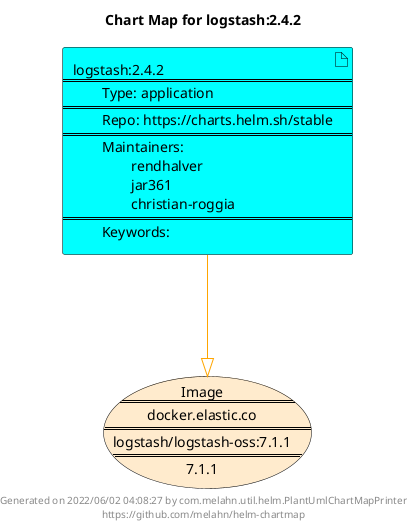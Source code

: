 @startuml
skinparam linetype ortho
skinparam backgroundColor white
skinparam usecaseBorderColor black
skinparam usecaseArrowColor LightSlateGray
skinparam artifactBorderColor black
skinparam artifactArrowColor LightSlateGray

title Chart Map for logstash:2.4.2

'There is one referenced Helm Chart
artifact "logstash:2.4.2\n====\n\tType: application\n====\n\tRepo: https://charts.helm.sh/stable\n====\n\tMaintainers: \n\t\trendhalver\n\t\tjar361\n\t\tchristian-roggia\n====\n\tKeywords: " as logstash_2_4_2 #Aqua

'There is one referenced Docker Image
usecase "Image\n====\ndocker.elastic.co\n====\nlogstash/logstash-oss:7.1.1\n====\n7.1.1" as docker_elastic_co_logstash_logstash_oss_7_1_1 #BlanchedAlmond

'Chart Dependencies
logstash_2_4_2--[#orange]-|>docker_elastic_co_logstash_logstash_oss_7_1_1

center footer Generated on 2022/06/02 04:08:27 by com.melahn.util.helm.PlantUmlChartMapPrinter\nhttps://github.com/melahn/helm-chartmap
@enduml
